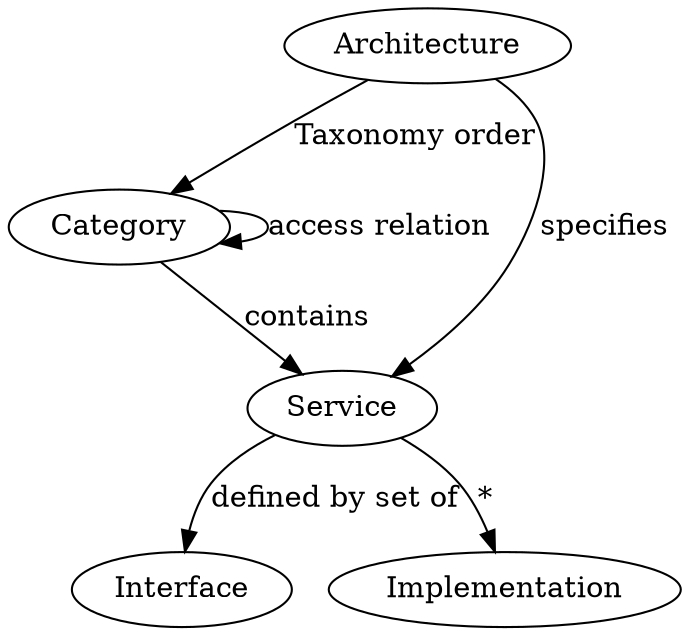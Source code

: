 digraph model {


Architecture -> Category [label="Taxonomy order"];
Category -> Service [label="contains"];
Category -> Category [label="access relation"];
Service -> Interface [label="defined by set of"];
Architecture -> Service [label="specifies"];

Service -> Implementation [label="*"];
}